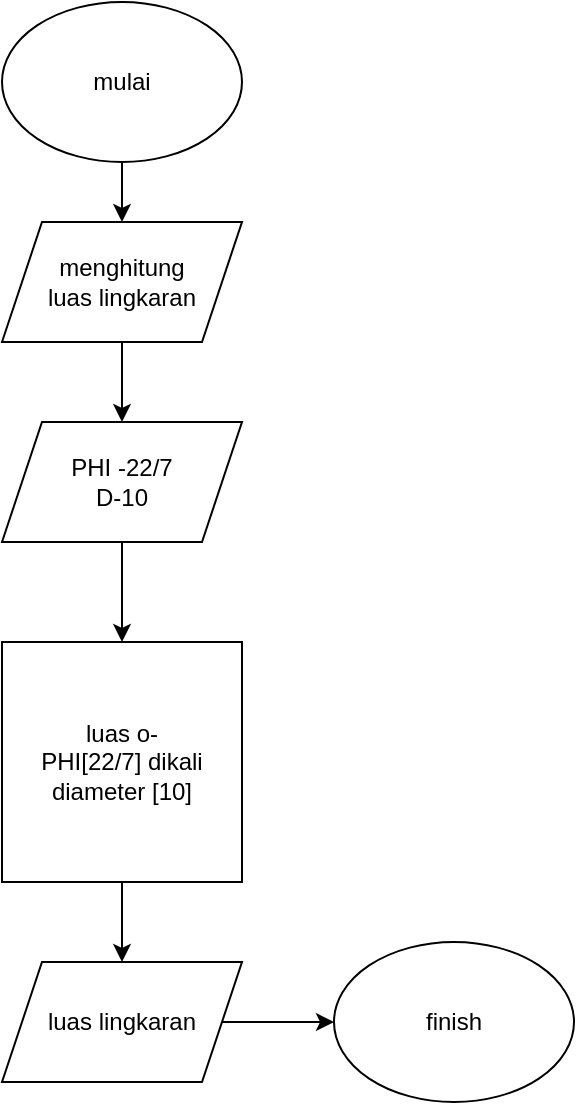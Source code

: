 <mxfile version="22.0.4" type="github">
  <diagram id="C5RBs43oDa-KdzZeNtuy" name="Page-1">
    <mxGraphModel dx="880" dy="470" grid="1" gridSize="10" guides="1" tooltips="1" connect="1" arrows="1" fold="1" page="1" pageScale="1" pageWidth="827" pageHeight="1169" math="0" shadow="0">
      <root>
        <mxCell id="WIyWlLk6GJQsqaUBKTNV-0" />
        <mxCell id="WIyWlLk6GJQsqaUBKTNV-1" parent="WIyWlLk6GJQsqaUBKTNV-0" />
        <mxCell id="YetkItcHXLt9C_hsQ4Sk-5" value="" style="edgeStyle=orthogonalEdgeStyle;rounded=0;orthogonalLoop=1;jettySize=auto;html=1;" edge="1" parent="WIyWlLk6GJQsqaUBKTNV-1" source="YetkItcHXLt9C_hsQ4Sk-0" target="YetkItcHXLt9C_hsQ4Sk-1">
          <mxGeometry relative="1" as="geometry" />
        </mxCell>
        <mxCell id="YetkItcHXLt9C_hsQ4Sk-0" value="mulai" style="ellipse;whiteSpace=wrap;html=1;" vertex="1" parent="WIyWlLk6GJQsqaUBKTNV-1">
          <mxGeometry x="354" y="30" width="120" height="80" as="geometry" />
        </mxCell>
        <mxCell id="YetkItcHXLt9C_hsQ4Sk-6" value="" style="edgeStyle=orthogonalEdgeStyle;rounded=0;orthogonalLoop=1;jettySize=auto;html=1;" edge="1" parent="WIyWlLk6GJQsqaUBKTNV-1" source="YetkItcHXLt9C_hsQ4Sk-1" target="YetkItcHXLt9C_hsQ4Sk-2">
          <mxGeometry relative="1" as="geometry" />
        </mxCell>
        <mxCell id="YetkItcHXLt9C_hsQ4Sk-1" value="&lt;div&gt;menghitung&lt;/div&gt;&lt;div&gt;luas lingkaran&lt;br&gt;&lt;/div&gt;" style="shape=parallelogram;perimeter=parallelogramPerimeter;whiteSpace=wrap;html=1;fixedSize=1;" vertex="1" parent="WIyWlLk6GJQsqaUBKTNV-1">
          <mxGeometry x="354" y="140" width="120" height="60" as="geometry" />
        </mxCell>
        <mxCell id="YetkItcHXLt9C_hsQ4Sk-8" value="" style="edgeStyle=orthogonalEdgeStyle;rounded=0;orthogonalLoop=1;jettySize=auto;html=1;" edge="1" parent="WIyWlLk6GJQsqaUBKTNV-1" source="YetkItcHXLt9C_hsQ4Sk-2" target="YetkItcHXLt9C_hsQ4Sk-7">
          <mxGeometry relative="1" as="geometry" />
        </mxCell>
        <mxCell id="YetkItcHXLt9C_hsQ4Sk-2" value="&lt;div&gt;PHI -22/7&lt;/div&gt;&lt;div&gt;D-10&lt;br&gt;&lt;/div&gt;" style="shape=parallelogram;perimeter=parallelogramPerimeter;whiteSpace=wrap;html=1;fixedSize=1;" vertex="1" parent="WIyWlLk6GJQsqaUBKTNV-1">
          <mxGeometry x="354" y="240" width="120" height="60" as="geometry" />
        </mxCell>
        <mxCell id="YetkItcHXLt9C_hsQ4Sk-10" value="" style="edgeStyle=orthogonalEdgeStyle;rounded=0;orthogonalLoop=1;jettySize=auto;html=1;" edge="1" parent="WIyWlLk6GJQsqaUBKTNV-1" source="YetkItcHXLt9C_hsQ4Sk-7" target="YetkItcHXLt9C_hsQ4Sk-9">
          <mxGeometry relative="1" as="geometry" />
        </mxCell>
        <mxCell id="YetkItcHXLt9C_hsQ4Sk-7" value="&lt;div&gt;luas o-&lt;/div&gt;&lt;div&gt;PHI[22/7] dikali&lt;/div&gt;&lt;div&gt;diameter [10]&lt;br&gt;&lt;/div&gt;" style="whiteSpace=wrap;html=1;aspect=fixed;" vertex="1" parent="WIyWlLk6GJQsqaUBKTNV-1">
          <mxGeometry x="354" y="350" width="120" height="120" as="geometry" />
        </mxCell>
        <mxCell id="YetkItcHXLt9C_hsQ4Sk-13" value="" style="edgeStyle=orthogonalEdgeStyle;rounded=0;orthogonalLoop=1;jettySize=auto;html=1;" edge="1" parent="WIyWlLk6GJQsqaUBKTNV-1" source="YetkItcHXLt9C_hsQ4Sk-9" target="YetkItcHXLt9C_hsQ4Sk-12">
          <mxGeometry relative="1" as="geometry" />
        </mxCell>
        <mxCell id="YetkItcHXLt9C_hsQ4Sk-9" value="luas lingkaran" style="shape=parallelogram;perimeter=parallelogramPerimeter;whiteSpace=wrap;html=1;fixedSize=1;" vertex="1" parent="WIyWlLk6GJQsqaUBKTNV-1">
          <mxGeometry x="354" y="510" width="120" height="60" as="geometry" />
        </mxCell>
        <mxCell id="YetkItcHXLt9C_hsQ4Sk-12" value="finish" style="ellipse;whiteSpace=wrap;html=1;" vertex="1" parent="WIyWlLk6GJQsqaUBKTNV-1">
          <mxGeometry x="520" y="500" width="120" height="80" as="geometry" />
        </mxCell>
      </root>
    </mxGraphModel>
  </diagram>
</mxfile>
